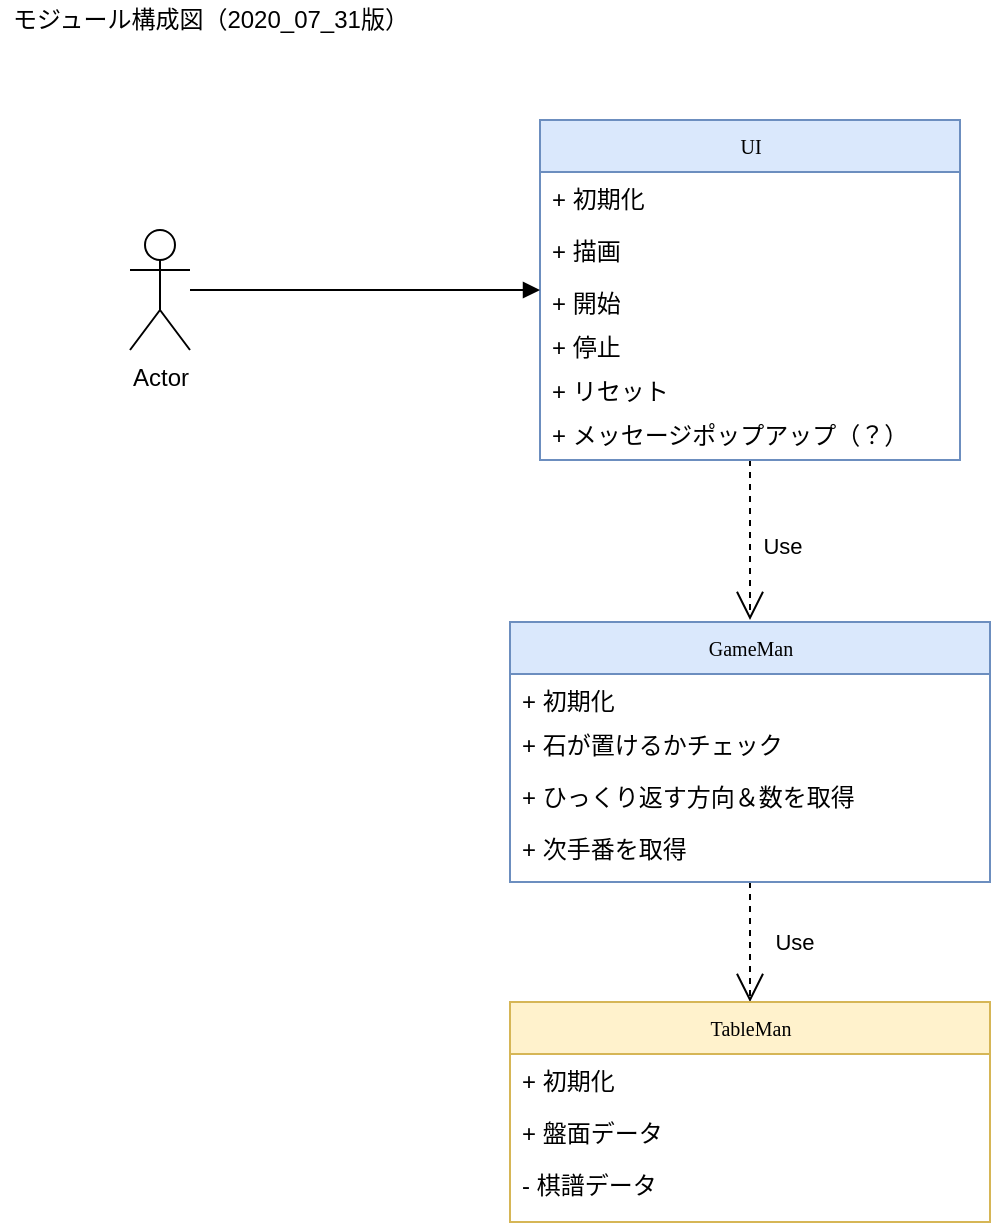 <mxfile version="13.4.2" type="device" pages="2"><diagram name="2020_07_31" id="moFG91yeVzIgPoEcX22b"><mxGraphModel dx="1829" dy="968" grid="1" gridSize="10" guides="1" tooltips="1" connect="1" arrows="1" fold="1" page="1" pageScale="1" pageWidth="1100" pageHeight="850" background="#ffffff" math="0" shadow="0"><root><mxCell id="asdbtIad7tzbC0tUrTP2-0"/><mxCell id="asdbtIad7tzbC0tUrTP2-1" parent="asdbtIad7tzbC0tUrTP2-0"/><mxCell id="asdbtIad7tzbC0tUrTP2-2" value="モジュール構成図（2020_07_31版）" style="text;html=1;align=center;verticalAlign=middle;resizable=0;points=[];autosize=1;" vertex="1" parent="asdbtIad7tzbC0tUrTP2-1"><mxGeometry x="40" y="40" width="210" height="20" as="geometry"/></mxCell><mxCell id="asdbtIad7tzbC0tUrTP2-3" value="Use" style="endArrow=open;endSize=12;dashed=1;html=1;exitX=0.5;exitY=1;exitDx=0;exitDy=0;" edge="1" parent="asdbtIad7tzbC0tUrTP2-1" source="asdbtIad7tzbC0tUrTP2-5"><mxGeometry x="0.069" y="16" width="160" relative="1" as="geometry"><mxPoint x="480" y="240" as="sourcePoint"/><mxPoint x="415" y="350" as="targetPoint"/><mxPoint as="offset"/></mxGeometry></mxCell><mxCell id="asdbtIad7tzbC0tUrTP2-4" value="Actor" style="shape=umlActor;verticalLabelPosition=bottom;verticalAlign=top;html=1;" vertex="1" parent="asdbtIad7tzbC0tUrTP2-1"><mxGeometry x="105" y="155" width="30" height="60" as="geometry"/></mxCell><mxCell id="asdbtIad7tzbC0tUrTP2-5" value="UI" style="swimlane;html=1;fontStyle=0;childLayout=stackLayout;horizontal=1;startSize=26;fillColor=#dae8fc;horizontalStack=0;resizeParent=1;resizeLast=0;collapsible=1;marginBottom=0;swimlaneFillColor=#ffffff;rounded=0;shadow=0;comic=0;labelBackgroundColor=none;strokeWidth=1;fontFamily=Verdana;fontSize=10;align=center;strokeColor=#6c8ebf;" vertex="1" parent="asdbtIad7tzbC0tUrTP2-1"><mxGeometry x="310" y="100" width="210" height="170" as="geometry"/></mxCell><mxCell id="asdbtIad7tzbC0tUrTP2-6" value="+ 初期化" style="text;html=1;strokeColor=none;fillColor=none;align=left;verticalAlign=top;spacingLeft=4;spacingRight=4;whiteSpace=wrap;overflow=hidden;rotatable=0;points=[[0,0.5],[1,0.5]];portConstraint=eastwest;" vertex="1" parent="asdbtIad7tzbC0tUrTP2-5"><mxGeometry y="26" width="210" height="26" as="geometry"/></mxCell><mxCell id="asdbtIad7tzbC0tUrTP2-7" value="+ 描画" style="text;html=1;strokeColor=none;fillColor=none;align=left;verticalAlign=top;spacingLeft=4;spacingRight=4;whiteSpace=wrap;overflow=hidden;rotatable=0;points=[[0,0.5],[1,0.5]];portConstraint=eastwest;" vertex="1" parent="asdbtIad7tzbC0tUrTP2-5"><mxGeometry y="52" width="210" height="26" as="geometry"/></mxCell><mxCell id="asdbtIad7tzbC0tUrTP2-8" value="+ 開始" style="text;html=1;strokeColor=none;fillColor=none;align=left;verticalAlign=top;spacingLeft=4;spacingRight=4;whiteSpace=wrap;overflow=hidden;rotatable=0;points=[[0,0.5],[1,0.5]];portConstraint=eastwest;" vertex="1" parent="asdbtIad7tzbC0tUrTP2-5"><mxGeometry y="78" width="210" height="22" as="geometry"/></mxCell><mxCell id="asdbtIad7tzbC0tUrTP2-9" value="+ 停止" style="text;html=1;strokeColor=none;fillColor=none;align=left;verticalAlign=top;spacingLeft=4;spacingRight=4;whiteSpace=wrap;overflow=hidden;rotatable=0;points=[[0,0.5],[1,0.5]];portConstraint=eastwest;" vertex="1" parent="asdbtIad7tzbC0tUrTP2-5"><mxGeometry y="100" width="210" height="22" as="geometry"/></mxCell><mxCell id="asdbtIad7tzbC0tUrTP2-10" value="+ リセット" style="text;html=1;strokeColor=none;fillColor=none;align=left;verticalAlign=top;spacingLeft=4;spacingRight=4;whiteSpace=wrap;overflow=hidden;rotatable=0;points=[[0,0.5],[1,0.5]];portConstraint=eastwest;" vertex="1" parent="asdbtIad7tzbC0tUrTP2-5"><mxGeometry y="122" width="210" height="22" as="geometry"/></mxCell><mxCell id="asdbtIad7tzbC0tUrTP2-11" value="+ メッセージポップアップ（？）" style="text;html=1;strokeColor=none;fillColor=none;align=left;verticalAlign=top;spacingLeft=4;spacingRight=4;whiteSpace=wrap;overflow=hidden;rotatable=0;points=[[0,0.5],[1,0.5]];portConstraint=eastwest;" vertex="1" parent="asdbtIad7tzbC0tUrTP2-5"><mxGeometry y="144" width="210" height="22" as="geometry"/></mxCell><mxCell id="asdbtIad7tzbC0tUrTP2-12" value="" style="html=1;verticalAlign=bottom;endArrow=block;" edge="1" parent="asdbtIad7tzbC0tUrTP2-1" source="asdbtIad7tzbC0tUrTP2-4" target="asdbtIad7tzbC0tUrTP2-5"><mxGeometry width="80" relative="1" as="geometry"><mxPoint x="190" y="160" as="sourcePoint"/><mxPoint x="270" y="160" as="targetPoint"/></mxGeometry></mxCell><mxCell id="asdbtIad7tzbC0tUrTP2-15" value="Use" style="endArrow=open;endSize=12;dashed=1;html=1;entryX=0.5;entryY=0;entryDx=0;entryDy=0;" edge="1" parent="asdbtIad7tzbC0tUrTP2-1" source="asdbtIad7tzbC0tUrTP2-16" target="asdbtIad7tzbC0tUrTP2-26"><mxGeometry y="22" width="160" relative="1" as="geometry"><mxPoint x="415.0" y="461" as="sourcePoint"/><mxPoint x="285.0" y="561" as="targetPoint"/><mxPoint as="offset"/></mxGeometry></mxCell><mxCell id="asdbtIad7tzbC0tUrTP2-16" value="GameMan" style="swimlane;html=1;fontStyle=0;childLayout=stackLayout;horizontal=1;startSize=26;fillColor=#dae8fc;horizontalStack=0;resizeParent=1;resizeLast=0;collapsible=1;marginBottom=0;swimlaneFillColor=#ffffff;rounded=0;shadow=0;comic=0;labelBackgroundColor=none;strokeWidth=1;fontFamily=Verdana;fontSize=10;align=center;strokeColor=#6c8ebf;" vertex="1" parent="asdbtIad7tzbC0tUrTP2-1"><mxGeometry x="295" y="351" width="240" height="130" as="geometry"/></mxCell><mxCell id="asdbtIad7tzbC0tUrTP2-17" value="+&amp;nbsp;初期化" style="text;html=1;strokeColor=none;fillColor=none;align=left;verticalAlign=top;spacingLeft=4;spacingRight=4;whiteSpace=wrap;overflow=hidden;rotatable=0;points=[[0,0.5],[1,0.5]];portConstraint=eastwest;" vertex="1" parent="asdbtIad7tzbC0tUrTP2-16"><mxGeometry y="26" width="240" height="22" as="geometry"/></mxCell><mxCell id="asdbtIad7tzbC0tUrTP2-18" value="+&amp;nbsp;石が置けるかチェック" style="text;html=1;strokeColor=none;fillColor=none;align=left;verticalAlign=top;spacingLeft=4;spacingRight=4;whiteSpace=wrap;overflow=hidden;rotatable=0;points=[[0,0.5],[1,0.5]];portConstraint=eastwest;" vertex="1" parent="asdbtIad7tzbC0tUrTP2-16"><mxGeometry y="48" width="240" height="26" as="geometry"/></mxCell><mxCell id="asdbtIad7tzbC0tUrTP2-19" value="+&amp;nbsp;ひっくり返す方向＆数を取得" style="text;html=1;strokeColor=none;fillColor=none;align=left;verticalAlign=top;spacingLeft=4;spacingRight=4;whiteSpace=wrap;overflow=hidden;rotatable=0;points=[[0,0.5],[1,0.5]];portConstraint=eastwest;" vertex="1" parent="asdbtIad7tzbC0tUrTP2-16"><mxGeometry y="74" width="240" height="26" as="geometry"/></mxCell><mxCell id="asdbtIad7tzbC0tUrTP2-20" value="+&amp;nbsp;次手番を取得" style="text;html=1;strokeColor=none;fillColor=none;align=left;verticalAlign=top;spacingLeft=4;spacingRight=4;whiteSpace=wrap;overflow=hidden;rotatable=0;points=[[0,0.5],[1,0.5]];portConstraint=eastwest;" vertex="1" parent="asdbtIad7tzbC0tUrTP2-16"><mxGeometry y="100" width="240" height="22" as="geometry"/></mxCell><mxCell id="asdbtIad7tzbC0tUrTP2-26" value="TableMan" style="swimlane;html=1;fontStyle=0;childLayout=stackLayout;horizontal=1;startSize=26;fillColor=#fff2cc;horizontalStack=0;resizeParent=1;resizeLast=0;collapsible=1;marginBottom=0;swimlaneFillColor=#ffffff;rounded=0;shadow=0;comic=0;labelBackgroundColor=none;strokeWidth=1;fontFamily=Verdana;fontSize=10;align=center;strokeColor=#d6b656;" vertex="1" parent="asdbtIad7tzbC0tUrTP2-1"><mxGeometry x="295" y="541" width="240" height="110" as="geometry"/></mxCell><mxCell id="asdbtIad7tzbC0tUrTP2-27" value="+ 初期化" style="text;html=1;strokeColor=none;fillColor=none;align=left;verticalAlign=top;spacingLeft=4;spacingRight=4;whiteSpace=wrap;overflow=hidden;rotatable=0;points=[[0,0.5],[1,0.5]];portConstraint=eastwest;" vertex="1" parent="asdbtIad7tzbC0tUrTP2-26"><mxGeometry y="26" width="240" height="26" as="geometry"/></mxCell><mxCell id="asdbtIad7tzbC0tUrTP2-28" value="+&amp;nbsp;盤面データ" style="text;html=1;strokeColor=none;fillColor=none;align=left;verticalAlign=top;spacingLeft=4;spacingRight=4;whiteSpace=wrap;overflow=hidden;rotatable=0;points=[[0,0.5],[1,0.5]];portConstraint=eastwest;" vertex="1" parent="asdbtIad7tzbC0tUrTP2-26"><mxGeometry y="52" width="240" height="26" as="geometry"/></mxCell><mxCell id="asdbtIad7tzbC0tUrTP2-29" value="- 棋譜データ" style="text;html=1;strokeColor=none;fillColor=none;align=left;verticalAlign=top;spacingLeft=4;spacingRight=4;whiteSpace=wrap;overflow=hidden;rotatable=0;points=[[0,0.5],[1,0.5]];portConstraint=eastwest;" vertex="1" parent="asdbtIad7tzbC0tUrTP2-26"><mxGeometry y="78" width="240" height="26" as="geometry"/></mxCell></root></mxGraphModel></diagram><diagram name="LastFix" id="c4acf3e9-155e-7222-9cf6-157b1a14988f"><mxGraphModel dx="1829" dy="968" grid="1" gridSize="10" guides="1" tooltips="1" connect="1" arrows="1" fold="1" page="1" pageScale="1" pageWidth="1100" pageHeight="850" background="#ffffff" math="0" shadow="0"><root><mxCell id="0"/><mxCell id="1" parent="0"/><mxCell id="H-vzU0zBs3x3lOVEhvgq-1" value="モジュール構成図（NextTime版）" style="text;html=1;align=center;verticalAlign=middle;resizable=0;points=[];autosize=1;" parent="1" vertex="1"><mxGeometry x="38" y="40" width="200" height="20" as="geometry"/></mxCell><mxCell id="H-vzU0zBs3x3lOVEhvgq-14" value="Use" style="endArrow=open;endSize=12;dashed=1;html=1;exitX=0.5;exitY=1;exitDx=0;exitDy=0;" parent="1" source="17acba5748e5396b-20" target="H-vzU0zBs3x3lOVEhvgq-2" edge="1"><mxGeometry x="0.069" y="16" width="160" relative="1" as="geometry"><mxPoint x="480" y="240" as="sourcePoint"/><mxPoint x="640" y="240" as="targetPoint"/><mxPoint as="offset"/></mxGeometry></mxCell><mxCell id="H-vzU0zBs3x3lOVEhvgq-15" value="Actor" style="shape=umlActor;verticalLabelPosition=bottom;verticalAlign=top;html=1;" parent="1" vertex="1"><mxGeometry x="105" y="155" width="30" height="60" as="geometry"/></mxCell><mxCell id="17acba5748e5396b-20" value="UI" style="swimlane;html=1;fontStyle=0;childLayout=stackLayout;horizontal=1;startSize=26;fillColor=#dae8fc;horizontalStack=0;resizeParent=1;resizeLast=0;collapsible=1;marginBottom=0;swimlaneFillColor=#ffffff;rounded=0;shadow=0;comic=0;labelBackgroundColor=none;strokeWidth=1;fontFamily=Verdana;fontSize=10;align=center;strokeColor=#6c8ebf;" parent="1" vertex="1"><mxGeometry x="310" y="100" width="210" height="170" as="geometry"/></mxCell><mxCell id="17acba5748e5396b-21" value="+ 初期化" style="text;html=1;strokeColor=none;fillColor=none;align=left;verticalAlign=top;spacingLeft=4;spacingRight=4;whiteSpace=wrap;overflow=hidden;rotatable=0;points=[[0,0.5],[1,0.5]];portConstraint=eastwest;" parent="17acba5748e5396b-20" vertex="1"><mxGeometry y="26" width="210" height="26" as="geometry"/></mxCell><mxCell id="17acba5748e5396b-24" value="+ 描画" style="text;html=1;strokeColor=none;fillColor=none;align=left;verticalAlign=top;spacingLeft=4;spacingRight=4;whiteSpace=wrap;overflow=hidden;rotatable=0;points=[[0,0.5],[1,0.5]];portConstraint=eastwest;" parent="17acba5748e5396b-20" vertex="1"><mxGeometry y="52" width="210" height="26" as="geometry"/></mxCell><mxCell id="17acba5748e5396b-26" value="+ 開始" style="text;html=1;strokeColor=none;fillColor=none;align=left;verticalAlign=top;spacingLeft=4;spacingRight=4;whiteSpace=wrap;overflow=hidden;rotatable=0;points=[[0,0.5],[1,0.5]];portConstraint=eastwest;" parent="17acba5748e5396b-20" vertex="1"><mxGeometry y="78" width="210" height="22" as="geometry"/></mxCell><mxCell id="H-vzU0zBs3x3lOVEhvgq-41" value="+ 停止" style="text;html=1;strokeColor=none;fillColor=none;align=left;verticalAlign=top;spacingLeft=4;spacingRight=4;whiteSpace=wrap;overflow=hidden;rotatable=0;points=[[0,0.5],[1,0.5]];portConstraint=eastwest;" parent="17acba5748e5396b-20" vertex="1"><mxGeometry y="100" width="210" height="22" as="geometry"/></mxCell><mxCell id="H-vzU0zBs3x3lOVEhvgq-42" value="+ リセット" style="text;html=1;strokeColor=none;fillColor=none;align=left;verticalAlign=top;spacingLeft=4;spacingRight=4;whiteSpace=wrap;overflow=hidden;rotatable=0;points=[[0,0.5],[1,0.5]];portConstraint=eastwest;" parent="17acba5748e5396b-20" vertex="1"><mxGeometry y="122" width="210" height="22" as="geometry"/></mxCell><mxCell id="H-vzU0zBs3x3lOVEhvgq-43" value="+ メッセージポップアップ（？）" style="text;html=1;strokeColor=none;fillColor=none;align=left;verticalAlign=top;spacingLeft=4;spacingRight=4;whiteSpace=wrap;overflow=hidden;rotatable=0;points=[[0,0.5],[1,0.5]];portConstraint=eastwest;" parent="17acba5748e5396b-20" vertex="1"><mxGeometry y="144" width="210" height="22" as="geometry"/></mxCell><mxCell id="H-vzU0zBs3x3lOVEhvgq-18" value="" style="html=1;verticalAlign=bottom;endArrow=block;" parent="1" source="H-vzU0zBs3x3lOVEhvgq-15" target="17acba5748e5396b-20" edge="1"><mxGeometry width="80" relative="1" as="geometry"><mxPoint x="190" y="160" as="sourcePoint"/><mxPoint x="270" y="160" as="targetPoint"/></mxGeometry></mxCell><mxCell id="H-vzU0zBs3x3lOVEhvgq-27" value="Use" style="endArrow=open;endSize=12;dashed=1;html=1;entryX=0.5;entryY=0;entryDx=0;entryDy=0;" parent="1" target="H-vzU0zBs3x3lOVEhvgq-6" edge="1"><mxGeometry x="0.068" y="-16" width="160" relative="1" as="geometry"><mxPoint x="407" y="430" as="sourcePoint"/><mxPoint x="527" y="460" as="targetPoint"/><mxPoint as="offset"/></mxGeometry></mxCell><mxCell id="H-vzU0zBs3x3lOVEhvgq-28" value="Use" style="endArrow=open;endSize=12;dashed=1;html=1;entryX=0.5;entryY=0;entryDx=0;entryDy=0;" parent="1" target="H-vzU0zBs3x3lOVEhvgq-10" edge="1"><mxGeometry x="0.088" y="17" width="160" relative="1" as="geometry"><mxPoint x="407" y="430" as="sourcePoint"/><mxPoint x="497.0" y="500" as="targetPoint"/><mxPoint as="offset"/></mxGeometry></mxCell><mxCell id="H-vzU0zBs3x3lOVEhvgq-30" value="Use" style="endArrow=open;endSize=12;dashed=1;html=1;entryX=0.5;entryY=0;entryDx=0;entryDy=0;" parent="1" source="H-vzU0zBs3x3lOVEhvgq-6" target="H-vzU0zBs3x3lOVEhvgq-23" edge="1"><mxGeometry y="22" width="160" relative="1" as="geometry"><mxPoint x="255.0" y="640" as="sourcePoint"/><mxPoint x="125.0" y="740" as="targetPoint"/><mxPoint as="offset"/></mxGeometry></mxCell><mxCell id="H-vzU0zBs3x3lOVEhvgq-6" value="GameMan" style="swimlane;html=1;fontStyle=0;childLayout=stackLayout;horizontal=1;startSize=26;fillColor=#dae8fc;horizontalStack=0;resizeParent=1;resizeLast=0;collapsible=1;marginBottom=0;swimlaneFillColor=#ffffff;rounded=0;shadow=0;comic=0;labelBackgroundColor=none;strokeWidth=1;fontFamily=Verdana;fontSize=10;align=center;strokeColor=#6c8ebf;" parent="1" vertex="1"><mxGeometry x="135" y="530" width="240" height="130" as="geometry"/></mxCell><mxCell id="H-vzU0zBs3x3lOVEhvgq-37" value="+&amp;nbsp;初期化" style="text;html=1;strokeColor=none;fillColor=none;align=left;verticalAlign=top;spacingLeft=4;spacingRight=4;whiteSpace=wrap;overflow=hidden;rotatable=0;points=[[0,0.5],[1,0.5]];portConstraint=eastwest;" parent="H-vzU0zBs3x3lOVEhvgq-6" vertex="1"><mxGeometry y="26" width="240" height="22" as="geometry"/></mxCell><mxCell id="H-vzU0zBs3x3lOVEhvgq-7" value="+&amp;nbsp;石が置けるかチェック" style="text;html=1;strokeColor=none;fillColor=none;align=left;verticalAlign=top;spacingLeft=4;spacingRight=4;whiteSpace=wrap;overflow=hidden;rotatable=0;points=[[0,0.5],[1,0.5]];portConstraint=eastwest;" parent="H-vzU0zBs3x3lOVEhvgq-6" vertex="1"><mxGeometry y="48" width="240" height="26" as="geometry"/></mxCell><mxCell id="H-vzU0zBs3x3lOVEhvgq-8" value="+&amp;nbsp;ひっくり返す方向＆数を取得" style="text;html=1;strokeColor=none;fillColor=none;align=left;verticalAlign=top;spacingLeft=4;spacingRight=4;whiteSpace=wrap;overflow=hidden;rotatable=0;points=[[0,0.5],[1,0.5]];portConstraint=eastwest;" parent="H-vzU0zBs3x3lOVEhvgq-6" vertex="1"><mxGeometry y="74" width="240" height="26" as="geometry"/></mxCell><mxCell id="H-vzU0zBs3x3lOVEhvgq-9" value="+&amp;nbsp;次手番を取得" style="text;html=1;strokeColor=none;fillColor=none;align=left;verticalAlign=top;spacingLeft=4;spacingRight=4;whiteSpace=wrap;overflow=hidden;rotatable=0;points=[[0,0.5],[1,0.5]];portConstraint=eastwest;" parent="H-vzU0zBs3x3lOVEhvgq-6" vertex="1"><mxGeometry y="100" width="240" height="22" as="geometry"/></mxCell><mxCell id="H-vzU0zBs3x3lOVEhvgq-10" value="OptionMan" style="swimlane;html=1;fontStyle=0;childLayout=stackLayout;horizontal=1;startSize=26;fillColor=#dae8fc;horizontalStack=0;resizeParent=1;resizeLast=0;collapsible=1;marginBottom=0;swimlaneFillColor=#ffffff;rounded=0;shadow=0;comic=0;labelBackgroundColor=none;strokeWidth=1;fontFamily=Verdana;fontSize=10;align=center;strokeColor=#6c8ebf;" parent="1" vertex="1"><mxGeometry x="455" y="530" width="240" height="130" as="geometry"/></mxCell><mxCell id="H-vzU0zBs3x3lOVEhvgq-11" value="+ 初期化" style="text;html=1;strokeColor=none;fillColor=none;align=left;verticalAlign=top;spacingLeft=4;spacingRight=4;whiteSpace=wrap;overflow=hidden;rotatable=0;points=[[0,0.5],[1,0.5]];portConstraint=eastwest;" parent="H-vzU0zBs3x3lOVEhvgq-10" vertex="1"><mxGeometry y="26" width="240" height="26" as="geometry"/></mxCell><mxCell id="H-vzU0zBs3x3lOVEhvgq-12" value="+&amp;nbsp;ファイル書き出し" style="text;html=1;strokeColor=none;fillColor=none;align=left;verticalAlign=top;spacingLeft=4;spacingRight=4;whiteSpace=wrap;overflow=hidden;rotatable=0;points=[[0,0.5],[1,0.5]];portConstraint=eastwest;" parent="H-vzU0zBs3x3lOVEhvgq-10" vertex="1"><mxGeometry y="52" width="240" height="26" as="geometry"/></mxCell><mxCell id="H-vzU0zBs3x3lOVEhvgq-13" value="+&amp;nbsp;タイマー" style="text;html=1;strokeColor=none;fillColor=none;align=left;verticalAlign=top;spacingLeft=4;spacingRight=4;whiteSpace=wrap;overflow=hidden;rotatable=0;points=[[0,0.5],[1,0.5]];portConstraint=eastwest;" parent="H-vzU0zBs3x3lOVEhvgq-10" vertex="1"><mxGeometry y="78" width="240" height="22" as="geometry"/></mxCell><mxCell id="H-vzU0zBs3x3lOVEhvgq-32" value="+ ファイル読み込み" style="text;html=1;strokeColor=none;fillColor=none;align=left;verticalAlign=top;spacingLeft=4;spacingRight=4;whiteSpace=wrap;overflow=hidden;rotatable=0;points=[[0,0.5],[1,0.5]];portConstraint=eastwest;" parent="H-vzU0zBs3x3lOVEhvgq-10" vertex="1"><mxGeometry y="100" width="240" height="26" as="geometry"/></mxCell><mxCell id="H-vzU0zBs3x3lOVEhvgq-23" value="TableMan" style="swimlane;html=1;fontStyle=0;childLayout=stackLayout;horizontal=1;startSize=26;fillColor=#fff2cc;horizontalStack=0;resizeParent=1;resizeLast=0;collapsible=1;marginBottom=0;swimlaneFillColor=#ffffff;rounded=0;shadow=0;comic=0;labelBackgroundColor=none;strokeWidth=1;fontFamily=Verdana;fontSize=10;align=center;strokeColor=#d6b656;" parent="1" vertex="1"><mxGeometry x="135" y="720" width="240" height="110" as="geometry"/></mxCell><mxCell id="H-vzU0zBs3x3lOVEhvgq-39" value="+ 初期化" style="text;html=1;strokeColor=none;fillColor=none;align=left;verticalAlign=top;spacingLeft=4;spacingRight=4;whiteSpace=wrap;overflow=hidden;rotatable=0;points=[[0,0.5],[1,0.5]];portConstraint=eastwest;" parent="H-vzU0zBs3x3lOVEhvgq-23" vertex="1"><mxGeometry y="26" width="240" height="26" as="geometry"/></mxCell><mxCell id="H-vzU0zBs3x3lOVEhvgq-24" value="+&amp;nbsp;盤面データ" style="text;html=1;strokeColor=none;fillColor=none;align=left;verticalAlign=top;spacingLeft=4;spacingRight=4;whiteSpace=wrap;overflow=hidden;rotatable=0;points=[[0,0.5],[1,0.5]];portConstraint=eastwest;" parent="H-vzU0zBs3x3lOVEhvgq-23" vertex="1"><mxGeometry y="52" width="240" height="26" as="geometry"/></mxCell><mxCell id="H-vzU0zBs3x3lOVEhvgq-25" value="- 棋譜データ" style="text;html=1;strokeColor=none;fillColor=none;align=left;verticalAlign=top;spacingLeft=4;spacingRight=4;whiteSpace=wrap;overflow=hidden;rotatable=0;points=[[0,0.5],[1,0.5]];portConstraint=eastwest;" parent="H-vzU0zBs3x3lOVEhvgq-23" vertex="1"><mxGeometry y="78" width="240" height="26" as="geometry"/></mxCell><mxCell id="H-vzU0zBs3x3lOVEhvgq-2" value="Manager" style="swimlane;html=1;fontStyle=0;childLayout=stackLayout;horizontal=1;startSize=26;fillColor=#f8cecc;horizontalStack=0;resizeParent=1;resizeLast=0;collapsible=1;marginBottom=0;swimlaneFillColor=#ffffff;rounded=0;shadow=0;comic=0;labelBackgroundColor=none;strokeWidth=1;fontFamily=Verdana;fontSize=10;align=center;strokeColor=#b85450;" parent="1" vertex="1"><mxGeometry x="160" y="350" width="510" height="80" as="geometry"/></mxCell><mxCell id="H-vzU0zBs3x3lOVEhvgq-3" value="初期化" style="text;html=1;strokeColor=none;fillColor=none;align=left;verticalAlign=top;spacingLeft=4;spacingRight=4;whiteSpace=wrap;overflow=hidden;rotatable=0;points=[[0,0.5],[1,0.5]];portConstraint=eastwest;" parent="H-vzU0zBs3x3lOVEhvgq-2" vertex="1"><mxGeometry y="26" width="510" height="26" as="geometry"/></mxCell><mxCell id="H-vzU0zBs3x3lOVEhvgq-40" value="通知" style="text;html=1;strokeColor=none;fillColor=none;align=left;verticalAlign=top;spacingLeft=4;spacingRight=4;whiteSpace=wrap;overflow=hidden;rotatable=0;points=[[0,0.5],[1,0.5]];portConstraint=eastwest;" parent="H-vzU0zBs3x3lOVEhvgq-2" vertex="1"><mxGeometry y="52" width="510" height="26" as="geometry"/></mxCell></root></mxGraphModel></diagram></mxfile>